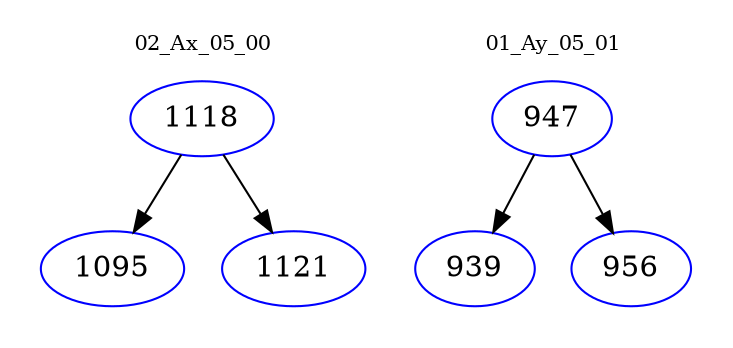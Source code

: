 digraph{
subgraph cluster_0 {
color = white
label = "02_Ax_05_00";
fontsize=10;
T0_1118 [label="1118", color="blue"]
T0_1118 -> T0_1095 [color="black"]
T0_1095 [label="1095", color="blue"]
T0_1118 -> T0_1121 [color="black"]
T0_1121 [label="1121", color="blue"]
}
subgraph cluster_1 {
color = white
label = "01_Ay_05_01";
fontsize=10;
T1_947 [label="947", color="blue"]
T1_947 -> T1_939 [color="black"]
T1_939 [label="939", color="blue"]
T1_947 -> T1_956 [color="black"]
T1_956 [label="956", color="blue"]
}
}
